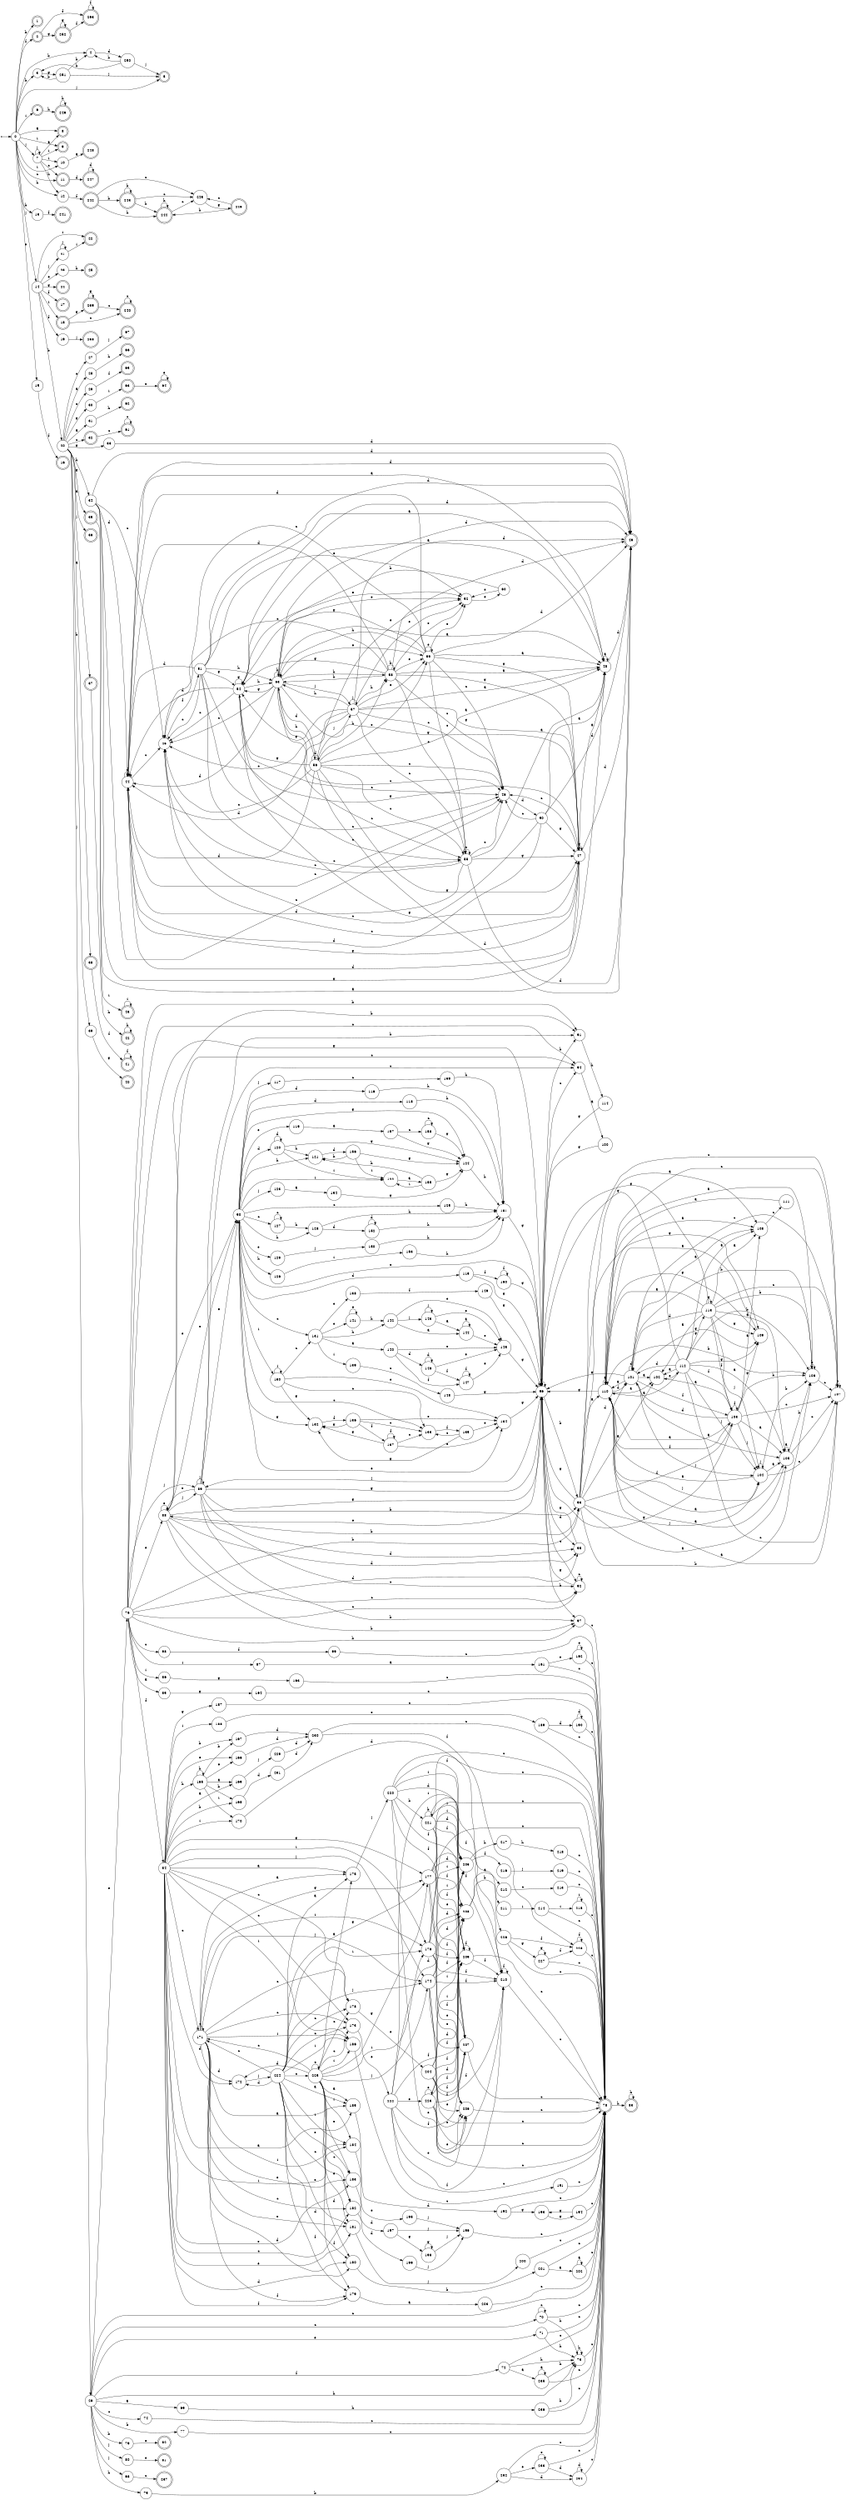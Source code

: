 digraph finite_state_machine {
rankdir=LR;
size="20,20";
node [shape = point]; "dummy0"
node [shape = circle]; "0";
"dummy0" -> "0";
node [shape = doublecircle]; "1";node [shape = doublecircle]; "2";node [shape = circle]; "3";
node [shape = circle]; "4";
node [shape = doublecircle]; "5";node [shape = doublecircle]; "6";node [shape = circle]; "7";
node [shape = doublecircle]; "8";node [shape = doublecircle]; "9";node [shape = circle]; "10";
node [shape = doublecircle]; "11";node [shape = circle]; "12";
node [shape = circle]; "13";
node [shape = circle]; "14";
node [shape = circle]; "15";
node [shape = doublecircle]; "16";node [shape = doublecircle]; "17";node [shape = doublecircle]; "18";node [shape = circle]; "19";
node [shape = circle]; "20";
node [shape = circle]; "21";
node [shape = doublecircle]; "22";node [shape = circle]; "23";
node [shape = doublecircle]; "24";node [shape = doublecircle]; "25";node [shape = circle]; "26";
node [shape = circle]; "27";
node [shape = circle]; "28";
node [shape = circle]; "29";
node [shape = circle]; "30";
node [shape = circle]; "31";
node [shape = doublecircle]; "32";node [shape = circle]; "33";
node [shape = circle]; "34";
node [shape = doublecircle]; "35";node [shape = doublecircle]; "36";node [shape = doublecircle]; "37";node [shape = doublecircle]; "38";node [shape = circle]; "39";
node [shape = doublecircle]; "40";node [shape = doublecircle]; "41";node [shape = doublecircle]; "42";node [shape = doublecircle]; "43";node [shape = circle]; "44";
node [shape = circle]; "45";
node [shape = circle]; "46";
node [shape = circle]; "47";
node [shape = circle]; "48";
node [shape = doublecircle]; "49";node [shape = circle]; "50";
node [shape = circle]; "51";
node [shape = circle]; "52";
node [shape = circle]; "53";
node [shape = circle]; "54";
node [shape = circle]; "55";
node [shape = circle]; "56";
node [shape = circle]; "57";
node [shape = circle]; "58";
node [shape = circle]; "59";
node [shape = circle]; "60";
node [shape = doublecircle]; "61";node [shape = doublecircle]; "62";node [shape = doublecircle]; "63";node [shape = doublecircle]; "64";node [shape = doublecircle]; "65";node [shape = doublecircle]; "66";node [shape = doublecircle]; "67";node [shape = circle]; "68";
node [shape = circle]; "69";
node [shape = circle]; "70";
node [shape = circle]; "71";
node [shape = circle]; "72";
node [shape = circle]; "73";
node [shape = circle]; "74";
node [shape = circle]; "75";
node [shape = circle]; "76";
node [shape = circle]; "77";
node [shape = doublecircle]; "78";node [shape = circle]; "79";
node [shape = circle]; "80";
node [shape = doublecircle]; "81";node [shape = doublecircle]; "82";node [shape = doublecircle]; "83";node [shape = circle]; "84";
node [shape = circle]; "85";
node [shape = circle]; "86";
node [shape = circle]; "87";
node [shape = circle]; "88";
node [shape = circle]; "89";
node [shape = circle]; "90";
node [shape = circle]; "91";
node [shape = circle]; "92";
node [shape = circle]; "93";
node [shape = circle]; "94";
node [shape = circle]; "95";
node [shape = circle]; "96";
node [shape = circle]; "97";
node [shape = circle]; "98";
node [shape = circle]; "99";
node [shape = circle]; "100";
node [shape = circle]; "101";
node [shape = circle]; "102";
node [shape = circle]; "103";
node [shape = circle]; "104";
node [shape = circle]; "105";
node [shape = circle]; "106";
node [shape = circle]; "107";
node [shape = circle]; "108";
node [shape = circle]; "109";
node [shape = circle]; "110";
node [shape = circle]; "111";
node [shape = circle]; "112";
node [shape = circle]; "113";
node [shape = circle]; "114";
node [shape = circle]; "115";
node [shape = circle]; "116";
node [shape = circle]; "117";
node [shape = circle]; "118";
node [shape = circle]; "119";
node [shape = circle]; "120";
node [shape = circle]; "121";
node [shape = circle]; "122";
node [shape = circle]; "123";
node [shape = circle]; "124";
node [shape = circle]; "125";
node [shape = circle]; "126";
node [shape = circle]; "127";
node [shape = circle]; "128";
node [shape = circle]; "129";
node [shape = circle]; "130";
node [shape = circle]; "131";
node [shape = circle]; "132";
node [shape = circle]; "133";
node [shape = circle]; "134";
node [shape = circle]; "135";
node [shape = circle]; "136";
node [shape = circle]; "137";
node [shape = circle]; "138";
node [shape = circle]; "139";
node [shape = circle]; "140";
node [shape = circle]; "141";
node [shape = circle]; "142";
node [shape = circle]; "143";
node [shape = circle]; "144";
node [shape = circle]; "145";
node [shape = circle]; "146";
node [shape = circle]; "147";
node [shape = circle]; "148";
node [shape = circle]; "149";
node [shape = circle]; "150";
node [shape = circle]; "151";
node [shape = circle]; "152";
node [shape = circle]; "153";
node [shape = circle]; "154";
node [shape = circle]; "155";
node [shape = circle]; "156";
node [shape = circle]; "157";
node [shape = circle]; "158";
node [shape = circle]; "159";
node [shape = circle]; "160";
node [shape = circle]; "161";
node [shape = circle]; "162";
node [shape = circle]; "163";
node [shape = circle]; "164";
node [shape = circle]; "165";
node [shape = circle]; "166";
node [shape = circle]; "167";
node [shape = circle]; "168";
node [shape = circle]; "169";
node [shape = circle]; "170";
node [shape = circle]; "171";
node [shape = circle]; "172";
node [shape = circle]; "173";
node [shape = circle]; "174";
node [shape = circle]; "175";
node [shape = circle]; "176";
node [shape = circle]; "177";
node [shape = circle]; "178";
node [shape = circle]; "179";
node [shape = circle]; "180";
node [shape = circle]; "181";
node [shape = circle]; "182";
node [shape = circle]; "183";
node [shape = circle]; "184";
node [shape = circle]; "185";
node [shape = circle]; "186";
node [shape = circle]; "187";
node [shape = circle]; "188";
node [shape = circle]; "189";
node [shape = circle]; "190";
node [shape = circle]; "191";
node [shape = circle]; "192";
node [shape = circle]; "193";
node [shape = circle]; "194";
node [shape = circle]; "195";
node [shape = circle]; "196";
node [shape = circle]; "197";
node [shape = circle]; "198";
node [shape = circle]; "199";
node [shape = circle]; "200";
node [shape = circle]; "201";
node [shape = circle]; "202";
node [shape = circle]; "203";
node [shape = circle]; "204";
node [shape = circle]; "205";
node [shape = circle]; "206";
node [shape = circle]; "207";
node [shape = circle]; "208";
node [shape = circle]; "209";
node [shape = circle]; "210";
node [shape = circle]; "211";
node [shape = circle]; "212";
node [shape = circle]; "213";
node [shape = circle]; "214";
node [shape = circle]; "215";
node [shape = circle]; "216";
node [shape = circle]; "217";
node [shape = circle]; "218";
node [shape = circle]; "219";
node [shape = circle]; "220";
node [shape = circle]; "221";
node [shape = circle]; "222";
node [shape = circle]; "223";
node [shape = circle]; "224";
node [shape = circle]; "225";
node [shape = circle]; "226";
node [shape = circle]; "227";
node [shape = circle]; "228";
node [shape = circle]; "229";
node [shape = circle]; "230";
node [shape = circle]; "231";
node [shape = circle]; "232";
node [shape = circle]; "233";
node [shape = circle]; "234";
node [shape = circle]; "235";
node [shape = circle]; "236";
node [shape = doublecircle]; "237";node [shape = doublecircle]; "238";node [shape = doublecircle]; "239";node [shape = doublecircle]; "240";node [shape = doublecircle]; "241";node [shape = doublecircle]; "242";node [shape = doublecircle]; "243";node [shape = doublecircle]; "244";node [shape = circle]; "245";
node [shape = doublecircle]; "246";node [shape = doublecircle]; "247";node [shape = doublecircle]; "248";node [shape = doublecircle]; "249";node [shape = circle]; "250";
node [shape = circle]; "251";
node [shape = doublecircle]; "252";node [shape = doublecircle]; "253";"0" -> "1" [label = "b"];
 "0" -> "3" [label = "b"];
 "0" -> "4" [label = "b"];
 "0" -> "13" [label = "b"];
 "0" -> "2" [label = "f"];
 "0" -> "5" [label = "j"];
 "0" -> "14" [label = "j"];
 "0" -> "7" [label = "j"];
 "0" -> "9" [label = "i"];
 "0" -> "10" [label = "i"];
 "0" -> "6" [label = "i"];
 "0" -> "8" [label = "a"];
 "0" -> "11" [label = "c"];
 "0" -> "12" [label = "h"];
 "0" -> "15" [label = "e"];
 "15" -> "16" [label = "f"];
 "14" -> "17" [label = "f"];
 "14" -> "19" [label = "f"];
 "14" -> "18" [label = "i"];
 "14" -> "22" [label = "i"];
 "14" -> "20" [label = "b"];
 "14" -> "21" [label = "j"];
 "14" -> "23" [label = "e"];
 "14" -> "24" [label = "g"];
 "23" -> "25" [label = "h"];
 "21" -> "21" [label = "j"];
 "21" -> "22" [label = "i"];
 "20" -> "26" [label = "j"];
 "20" -> "37" [label = "j"];
 "20" -> "27" [label = "e"];
 "20" -> "29" [label = "e"];
 "20" -> "38" [label = "a"];
 "20" -> "28" [label = "a"];
 "20" -> "36" [label = "a"];
 "20" -> "31" [label = "a"];
 "20" -> "33" [label = "g"];
 "20" -> "35" [label = "g"];
 "20" -> "30" [label = "g"];
 "20" -> "32" [label = "c"];
 "20" -> "34" [label = "h"];
 "20" -> "39" [label = "b"];
 "39" -> "40" [label = "g"];
 "38" -> "41" [label = "f"];
 "41" -> "41" [label = "f"];
 "37" -> "42" [label = "h"];
 "42" -> "42" [label = "h"];
 "35" -> "43" [label = "i"];
 "43" -> "43" [label = "i"];
 "34" -> "49" [label = "d"];
 "34" -> "44" [label = "d"];
 "34" -> "45" [label = "c"];
 "34" -> "46" [label = "c"];
 "34" -> "47" [label = "g"];
 "34" -> "48" [label = "a"];
 "48" -> "48" [label = "a"];
 "48" -> "49" [label = "d"];
 "47" -> "47" [label = "g"];
 "47" -> "49" [label = "d"];
 "47" -> "44" [label = "d"];
 "47" -> "45" [label = "c"];
 "47" -> "46" [label = "c"];
 "47" -> "48" [label = "a"];
 "46" -> "50" [label = "d"];
 "50" -> "45" [label = "c"];
 "50" -> "46" [label = "c"];
 "50" -> "49" [label = "d"];
 "50" -> "44" [label = "d"];
 "50" -> "47" [label = "g"];
 "50" -> "48" [label = "a"];
 "45" -> "51" [label = "f"];
 "51" -> "45" [label = "c"];
 "51" -> "46" [label = "c"];
 "51" -> "55" [label = "c"];
 "51" -> "52" [label = "e"];
 "51" -> "53" [label = "h"];
 "51" -> "54" [label = "g"];
 "51" -> "47" [label = "g"];
 "51" -> "49" [label = "d"];
 "51" -> "44" [label = "d"];
 "51" -> "48" [label = "a"];
 "55" -> "45" [label = "c"];
 "55" -> "46" [label = "c"];
 "55" -> "55" [label = "c"];
 "55" -> "49" [label = "d"];
 "55" -> "44" [label = "d"];
 "55" -> "47" [label = "g"];
 "55" -> "48" [label = "a"];
 "54" -> "54" [label = "g"];
 "54" -> "47" [label = "g"];
 "54" -> "52" [label = "e"];
 "54" -> "53" [label = "h"];
 "54" -> "45" [label = "c"];
 "54" -> "46" [label = "c"];
 "54" -> "55" [label = "c"];
 "54" -> "49" [label = "d"];
 "54" -> "44" [label = "d"];
 "54" -> "48" [label = "a"];
 "53" -> "58" [label = "h"];
 "53" -> "53" [label = "h"];
 "53" -> "59" [label = "e"];
 "53" -> "52" [label = "e"];
 "53" -> "56" [label = "d"];
 "53" -> "49" [label = "d"];
 "53" -> "44" [label = "d"];
 "53" -> "57" [label = "j"];
 "53" -> "54" [label = "g"];
 "53" -> "47" [label = "g"];
 "53" -> "45" [label = "c"];
 "53" -> "46" [label = "c"];
 "53" -> "55" [label = "c"];
 "53" -> "48" [label = "a"];
 "59" -> "59" [label = "e"];
 "59" -> "52" [label = "e"];
 "59" -> "53" [label = "h"];
 "59" -> "54" [label = "g"];
 "59" -> "47" [label = "g"];
 "59" -> "45" [label = "c"];
 "59" -> "46" [label = "c"];
 "59" -> "55" [label = "c"];
 "59" -> "49" [label = "d"];
 "59" -> "44" [label = "d"];
 "59" -> "48" [label = "a"];
 "58" -> "58" [label = "h"];
 "58" -> "53" [label = "h"];
 "58" -> "59" [label = "e"];
 "58" -> "52" [label = "e"];
 "58" -> "54" [label = "g"];
 "58" -> "47" [label = "g"];
 "58" -> "45" [label = "c"];
 "58" -> "46" [label = "c"];
 "58" -> "55" [label = "c"];
 "58" -> "49" [label = "d"];
 "58" -> "44" [label = "d"];
 "58" -> "48" [label = "a"];
 "57" -> "57" [label = "j"];
 "57" -> "59" [label = "e"];
 "57" -> "52" [label = "e"];
 "57" -> "58" [label = "h"];
 "57" -> "53" [label = "h"];
 "57" -> "54" [label = "g"];
 "57" -> "47" [label = "g"];
 "57" -> "45" [label = "c"];
 "57" -> "46" [label = "c"];
 "57" -> "55" [label = "c"];
 "57" -> "49" [label = "d"];
 "57" -> "44" [label = "d"];
 "57" -> "48" [label = "a"];
 "56" -> "56" [label = "d"];
 "56" -> "49" [label = "d"];
 "56" -> "44" [label = "d"];
 "56" -> "59" [label = "e"];
 "56" -> "52" [label = "e"];
 "56" -> "58" [label = "h"];
 "56" -> "53" [label = "h"];
 "56" -> "57" [label = "j"];
 "56" -> "54" [label = "g"];
 "56" -> "47" [label = "g"];
 "56" -> "45" [label = "c"];
 "56" -> "46" [label = "c"];
 "56" -> "55" [label = "c"];
 "56" -> "48" [label = "a"];
 "52" -> "60" [label = "e"];
 "60" -> "52" [label = "e"];
 "60" -> "53" [label = "h"];
 "44" -> "49" [label = "d"];
 "44" -> "44" [label = "d"];
 "44" -> "45" [label = "c"];
 "44" -> "46" [label = "c"];
 "44" -> "47" [label = "g"];
 "44" -> "48" [label = "a"];
 "33" -> "49" [label = "d"];
 "32" -> "61" [label = "c"];
 "61" -> "61" [label = "c"];
 "31" -> "62" [label = "h"];
 "30" -> "63" [label = "i"];
 "63" -> "64" [label = "e"];
 "64" -> "64" [label = "e"];
 "29" -> "65" [label = "f"];
 "28" -> "66" [label = "h"];
 "27" -> "67" [label = "j"];
 "26" -> "80" [label = "j"];
 "26" -> "68" [label = "j"];
 "26" -> "69" [label = "a"];
 "26" -> "78" [label = "c"];
 "26" -> "74" [label = "c"];
 "26" -> "70" [label = "c"];
 "26" -> "76" [label = "e"];
 "26" -> "71" [label = "e"];
 "26" -> "72" [label = "f"];
 "26" -> "73" [label = "h"];
 "26" -> "75" [label = "h"];
 "26" -> "77" [label = "b"];
 "26" -> "79" [label = "b"];
 "80" -> "81" [label = "e"];
 "79" -> "82" [label = "e"];
 "78" -> "83" [label = "h"];
 "83" -> "83" [label = "h"];
 "77" -> "78" [label = "c"];
 "76" -> "84" [label = "f"];
 "76" -> "85" [label = "a"];
 "76" -> "86" [label = "i"];
 "76" -> "87" [label = "i"];
 "76" -> "88" [label = "e"];
 "76" -> "90" [label = "e"];
 "76" -> "89" [label = "j"];
 "76" -> "97" [label = "b"];
 "76" -> "91" [label = "b"];
 "76" -> "93" [label = "b"];
 "76" -> "98" [label = "c"];
 "76" -> "92" [label = "c"];
 "76" -> "94" [label = "c"];
 "76" -> "95" [label = "d"];
 "76" -> "96" [label = "g"];
 "98" -> "99" [label = "f"];
 "99" -> "78" [label = "c"];
 "97" -> "78" [label = "c"];
 "96" -> "96" [label = "g"];
 "96" -> "88" [label = "e"];
 "96" -> "90" [label = "e"];
 "96" -> "97" [label = "b"];
 "96" -> "91" [label = "b"];
 "96" -> "93" [label = "b"];
 "96" -> "92" [label = "c"];
 "96" -> "94" [label = "c"];
 "96" -> "95" [label = "d"];
 "96" -> "89" [label = "j"];
 "95" -> "96" [label = "g"];
 "94" -> "100" [label = "a"];
 "100" -> "96" [label = "g"];
 "93" -> "101" [label = "d"];
 "93" -> "105" [label = "a"];
 "93" -> "110" [label = "a"];
 "93" -> "108" [label = "a"];
 "93" -> "102" [label = "a"];
 "93" -> "103" [label = "f"];
 "93" -> "104" [label = "j"];
 "93" -> "106" [label = "b"];
 "93" -> "107" [label = "c"];
 "93" -> "96" [label = "g"];
 "93" -> "109" [label = "g"];
 "110" -> "105" [label = "a"];
 "110" -> "102" [label = "a"];
 "110" -> "108" [label = "a"];
 "110" -> "110" [label = "a"];
 "110" -> "104" [label = "j"];
 "110" -> "106" [label = "b"];
 "110" -> "107" [label = "c"];
 "110" -> "96" [label = "g"];
 "110" -> "109" [label = "g"];
 "110" -> "101" [label = "d"];
 "110" -> "103" [label = "f"];
 "109" -> "110" [label = "a"];
 "108" -> "111" [label = "c"];
 "111" -> "110" [label = "a"];
 "107" -> "107" [label = "c"];
 "107" -> "110" [label = "a"];
 "106" -> "106" [label = "b"];
 "106" -> "107" [label = "c"];
 "106" -> "110" [label = "a"];
 "105" -> "105" [label = "a"];
 "105" -> "110" [label = "a"];
 "105" -> "106" [label = "b"];
 "105" -> "107" [label = "c"];
 "104" -> "104" [label = "j"];
 "104" -> "105" [label = "a"];
 "104" -> "110" [label = "a"];
 "104" -> "106" [label = "b"];
 "104" -> "107" [label = "c"];
 "103" -> "103" [label = "f"];
 "103" -> "101" [label = "d"];
 "103" -> "105" [label = "a"];
 "103" -> "110" [label = "a"];
 "103" -> "108" [label = "a"];
 "103" -> "102" [label = "a"];
 "103" -> "104" [label = "j"];
 "103" -> "106" [label = "b"];
 "103" -> "107" [label = "c"];
 "103" -> "96" [label = "g"];
 "103" -> "109" [label = "g"];
 "102" -> "112" [label = "e"];
 "112" -> "105" [label = "a"];
 "112" -> "110" [label = "a"];
 "112" -> "108" [label = "a"];
 "112" -> "102" [label = "a"];
 "112" -> "96" [label = "g"];
 "112" -> "113" [label = "g"];
 "112" -> "109" [label = "g"];
 "112" -> "101" [label = "d"];
 "112" -> "103" [label = "f"];
 "112" -> "104" [label = "j"];
 "112" -> "106" [label = "b"];
 "112" -> "107" [label = "c"];
 "113" -> "96" [label = "g"];
 "113" -> "113" [label = "g"];
 "113" -> "109" [label = "g"];
 "113" -> "105" [label = "a"];
 "113" -> "110" [label = "a"];
 "113" -> "108" [label = "a"];
 "113" -> "102" [label = "a"];
 "113" -> "101" [label = "d"];
 "113" -> "103" [label = "f"];
 "113" -> "104" [label = "j"];
 "113" -> "106" [label = "b"];
 "113" -> "107" [label = "c"];
 "101" -> "101" [label = "d"];
 "101" -> "105" [label = "a"];
 "101" -> "110" [label = "a"];
 "101" -> "108" [label = "a"];
 "101" -> "102" [label = "a"];
 "101" -> "103" [label = "f"];
 "101" -> "104" [label = "j"];
 "101" -> "106" [label = "b"];
 "101" -> "107" [label = "c"];
 "101" -> "96" [label = "g"];
 "101" -> "109" [label = "g"];
 "92" -> "92" [label = "c"];
 "92" -> "96" [label = "g"];
 "91" -> "114" [label = "h"];
 "114" -> "96" [label = "g"];
 "90" -> "120" [label = "d"];
 "90" -> "115" [label = "d"];
 "90" -> "116" [label = "d"];
 "90" -> "118" [label = "d"];
 "90" -> "123" [label = "j"];
 "90" -> "117" [label = "j"];
 "90" -> "129" [label = "e"];
 "90" -> "134" [label = "e"];
 "90" -> "119" [label = "e"];
 "90" -> "128" [label = "h"];
 "90" -> "121" [label = "h"];
 "90" -> "126" [label = "h"];
 "90" -> "122" [label = "i"];
 "90" -> "130" [label = "i"];
 "90" -> "132" [label = "g"];
 "90" -> "124" [label = "g"];
 "90" -> "131" [label = "c"];
 "90" -> "125" [label = "c"];
 "90" -> "133" [label = "c"];
 "90" -> "127" [label = "c"];
 "134" -> "96" [label = "g"];
 "133" -> "135" [label = "f"];
 "135" -> "133" [label = "c"];
 "135" -> "132" [label = "g"];
 "135" -> "134" [label = "e"];
 "132" -> "136" [label = "f"];
 "136" -> "132" [label = "g"];
 "136" -> "137" [label = "f"];
 "136" -> "133" [label = "c"];
 "136" -> "134" [label = "e"];
 "137" -> "137" [label = "f"];
 "137" -> "132" [label = "g"];
 "137" -> "133" [label = "c"];
 "137" -> "134" [label = "e"];
 "131" -> "138" [label = "e"];
 "131" -> "141" [label = "e"];
 "131" -> "139" [label = "i"];
 "131" -> "140" [label = "a"];
 "131" -> "142" [label = "h"];
 "142" -> "143" [label = "j"];
 "142" -> "144" [label = "a"];
 "142" -> "145" [label = "e"];
 "145" -> "96" [label = "g"];
 "144" -> "144" [label = "a"];
 "144" -> "145" [label = "e"];
 "143" -> "143" [label = "j"];
 "143" -> "144" [label = "a"];
 "143" -> "145" [label = "e"];
 "141" -> "141" [label = "e"];
 "141" -> "142" [label = "h"];
 "140" -> "146" [label = "d"];
 "140" -> "147" [label = "f"];
 "140" -> "145" [label = "e"];
 "147" -> "147" [label = "f"];
 "147" -> "145" [label = "e"];
 "146" -> "146" [label = "d"];
 "146" -> "147" [label = "f"];
 "146" -> "145" [label = "e"];
 "139" -> "148" [label = "c"];
 "148" -> "96" [label = "g"];
 "138" -> "149" [label = "f"];
 "149" -> "96" [label = "g"];
 "130" -> "130" [label = "i"];
 "130" -> "131" [label = "c"];
 "130" -> "133" [label = "c"];
 "130" -> "132" [label = "g"];
 "130" -> "134" [label = "e"];
 "129" -> "150" [label = "j"];
 "150" -> "151" [label = "h"];
 "151" -> "96" [label = "g"];
 "128" -> "152" [label = "d"];
 "128" -> "151" [label = "h"];
 "152" -> "152" [label = "d"];
 "152" -> "151" [label = "h"];
 "127" -> "127" [label = "c"];
 "127" -> "128" [label = "h"];
 "126" -> "153" [label = "i"];
 "153" -> "151" [label = "h"];
 "125" -> "151" [label = "h"];
 "124" -> "151" [label = "h"];
 "123" -> "154" [label = "a"];
 "154" -> "124" [label = "g"];
 "122" -> "155" [label = "a"];
 "155" -> "122" [label = "i"];
 "155" -> "121" [label = "h"];
 "155" -> "124" [label = "g"];
 "121" -> "156" [label = "d"];
 "156" -> "121" [label = "h"];
 "156" -> "122" [label = "i"];
 "156" -> "124" [label = "g"];
 "120" -> "120" [label = "d"];
 "120" -> "121" [label = "h"];
 "120" -> "122" [label = "i"];
 "120" -> "124" [label = "g"];
 "119" -> "157" [label = "a"];
 "157" -> "158" [label = "c"];
 "157" -> "124" [label = "g"];
 "158" -> "158" [label = "c"];
 "158" -> "124" [label = "g"];
 "118" -> "151" [label = "h"];
 "117" -> "159" [label = "c"];
 "159" -> "151" [label = "h"];
 "116" -> "151" [label = "h"];
 "115" -> "160" [label = "f"];
 "115" -> "96" [label = "g"];
 "160" -> "160" [label = "f"];
 "160" -> "96" [label = "g"];
 "89" -> "89" [label = "j"];
 "89" -> "88" [label = "e"];
 "89" -> "90" [label = "e"];
 "89" -> "97" [label = "b"];
 "89" -> "91" [label = "b"];
 "89" -> "93" [label = "b"];
 "89" -> "92" [label = "c"];
 "89" -> "94" [label = "c"];
 "89" -> "95" [label = "d"];
 "89" -> "96" [label = "g"];
 "88" -> "88" [label = "e"];
 "88" -> "90" [label = "e"];
 "88" -> "89" [label = "j"];
 "88" -> "97" [label = "b"];
 "88" -> "91" [label = "b"];
 "88" -> "93" [label = "b"];
 "88" -> "92" [label = "c"];
 "88" -> "94" [label = "c"];
 "88" -> "95" [label = "d"];
 "88" -> "96" [label = "g"];
 "87" -> "161" [label = "a"];
 "161" -> "162" [label = "e"];
 "161" -> "78" [label = "c"];
 "162" -> "162" [label = "e"];
 "162" -> "78" [label = "c"];
 "86" -> "163" [label = "g"];
 "163" -> "78" [label = "c"];
 "85" -> "164" [label = "g"];
 "164" -> "78" [label = "c"];
 "84" -> "165" [label = "h"];
 "84" -> "181" [label = "e"];
 "84" -> "166" [label = "e"];
 "84" -> "183" [label = "e"];
 "84" -> "168" [label = "b"];
 "84" -> "167" [label = "b"];
 "84" -> "169" [label = "a"];
 "84" -> "185" [label = "a"];
 "84" -> "175" [label = "a"];
 "84" -> "176" [label = "i"];
 "84" -> "184" [label = "i"];
 "84" -> "186" [label = "i"];
 "84" -> "170" [label = "i"];
 "84" -> "188" [label = "i"];
 "84" -> "178" [label = "c"];
 "84" -> "171" [label = "c"];
 "84" -> "173" [label = "c"];
 "84" -> "182" [label = "c"];
 "84" -> "180" [label = "d"];
 "84" -> "172" [label = "d"];
 "84" -> "174" [label = "j"];
 "84" -> "177" [label = "g"];
 "84" -> "187" [label = "g"];
 "84" -> "179" [label = "f"];
 "188" -> "189" [label = "e"];
 "189" -> "190" [label = "d"];
 "189" -> "78" [label = "c"];
 "190" -> "190" [label = "d"];
 "190" -> "78" [label = "c"];
 "187" -> "78" [label = "c"];
 "186" -> "191" [label = "c"];
 "191" -> "78" [label = "c"];
 "185" -> "192" [label = "d"];
 "192" -> "193" [label = "g"];
 "192" -> "78" [label = "c"];
 "193" -> "194" [label = "g"];
 "194" -> "193" [label = "g"];
 "194" -> "78" [label = "c"];
 "184" -> "195" [label = "e"];
 "195" -> "196" [label = "j"];
 "196" -> "78" [label = "c"];
 "183" -> "197" [label = "d"];
 "197" -> "198" [label = "g"];
 "197" -> "196" [label = "j"];
 "198" -> "198" [label = "g"];
 "198" -> "196" [label = "j"];
 "182" -> "199" [label = "d"];
 "199" -> "196" [label = "j"];
 "181" -> "200" [label = "j"];
 "200" -> "78" [label = "c"];
 "180" -> "201" [label = "b"];
 "201" -> "202" [label = "a"];
 "201" -> "78" [label = "c"];
 "202" -> "202" [label = "a"];
 "202" -> "78" [label = "c"];
 "179" -> "203" [label = "a"];
 "203" -> "78" [label = "c"];
 "178" -> "204" [label = "e"];
 "204" -> "205" [label = "i"];
 "204" -> "206" [label = "e"];
 "204" -> "209" [label = "f"];
 "204" -> "210" [label = "f"];
 "204" -> "207" [label = "f"];
 "204" -> "208" [label = "d"];
 "204" -> "78" [label = "c"];
 "210" -> "210" [label = "f"];
 "210" -> "78" [label = "c"];
 "209" -> "209" [label = "f"];
 "209" -> "210" [label = "f"];
 "209" -> "78" [label = "c"];
 "208" -> "211" [label = "b"];
 "208" -> "212" [label = "a"];
 "212" -> "213" [label = "c"];
 "213" -> "78" [label = "c"];
 "211" -> "214" [label = "i"];
 "214" -> "215" [label = "i"];
 "214" -> "78" [label = "c"];
 "215" -> "215" [label = "i"];
 "215" -> "78" [label = "c"];
 "207" -> "78" [label = "c"];
 "206" -> "78" [label = "c"];
 "205" -> "216" [label = "f"];
 "205" -> "217" [label = "h"];
 "217" -> "218" [label = "h"];
 "218" -> "78" [label = "c"];
 "216" -> "219" [label = "j"];
 "219" -> "78" [label = "c"];
 "177" -> "205" [label = "i"];
 "177" -> "206" [label = "e"];
 "177" -> "209" [label = "f"];
 "177" -> "210" [label = "f"];
 "177" -> "207" [label = "f"];
 "177" -> "208" [label = "d"];
 "177" -> "78" [label = "c"];
 "176" -> "205" [label = "i"];
 "176" -> "206" [label = "e"];
 "176" -> "209" [label = "f"];
 "176" -> "210" [label = "f"];
 "176" -> "207" [label = "f"];
 "176" -> "208" [label = "d"];
 "176" -> "78" [label = "c"];
 "175" -> "220" [label = "j"];
 "220" -> "221" [label = "b"];
 "220" -> "205" [label = "i"];
 "220" -> "206" [label = "e"];
 "220" -> "209" [label = "f"];
 "220" -> "210" [label = "f"];
 "220" -> "207" [label = "f"];
 "220" -> "208" [label = "d"];
 "220" -> "78" [label = "c"];
 "221" -> "221" [label = "b"];
 "221" -> "205" [label = "i"];
 "221" -> "206" [label = "e"];
 "221" -> "209" [label = "f"];
 "221" -> "210" [label = "f"];
 "221" -> "207" [label = "f"];
 "221" -> "208" [label = "d"];
 "221" -> "78" [label = "c"];
 "174" -> "205" [label = "i"];
 "174" -> "206" [label = "e"];
 "174" -> "209" [label = "f"];
 "174" -> "210" [label = "f"];
 "174" -> "207" [label = "f"];
 "174" -> "208" [label = "d"];
 "174" -> "78" [label = "c"];
 "173" -> "222" [label = "e"];
 "222" -> "206" [label = "e"];
 "222" -> "223" [label = "e"];
 "222" -> "205" [label = "i"];
 "222" -> "209" [label = "f"];
 "222" -> "210" [label = "f"];
 "222" -> "207" [label = "f"];
 "222" -> "208" [label = "d"];
 "222" -> "78" [label = "c"];
 "223" -> "206" [label = "e"];
 "223" -> "223" [label = "e"];
 "223" -> "205" [label = "i"];
 "223" -> "209" [label = "f"];
 "223" -> "210" [label = "f"];
 "223" -> "207" [label = "f"];
 "223" -> "208" [label = "d"];
 "223" -> "78" [label = "c"];
 "172" -> "224" [label = "j"];
 "224" -> "180" [label = "d"];
 "224" -> "172" [label = "d"];
 "224" -> "225" [label = "c"];
 "224" -> "178" [label = "c"];
 "224" -> "182" [label = "c"];
 "224" -> "171" [label = "c"];
 "224" -> "173" [label = "c"];
 "224" -> "174" [label = "j"];
 "224" -> "185" [label = "a"];
 "224" -> "175" [label = "a"];
 "224" -> "176" [label = "i"];
 "224" -> "186" [label = "i"];
 "224" -> "184" [label = "i"];
 "224" -> "177" [label = "g"];
 "224" -> "179" [label = "f"];
 "224" -> "181" [label = "e"];
 "224" -> "183" [label = "e"];
 "225" -> "225" [label = "c"];
 "225" -> "178" [label = "c"];
 "225" -> "182" [label = "c"];
 "225" -> "171" [label = "c"];
 "225" -> "173" [label = "c"];
 "225" -> "180" [label = "d"];
 "225" -> "172" [label = "d"];
 "225" -> "174" [label = "j"];
 "225" -> "185" [label = "a"];
 "225" -> "175" [label = "a"];
 "225" -> "176" [label = "i"];
 "225" -> "186" [label = "i"];
 "225" -> "184" [label = "i"];
 "225" -> "177" [label = "g"];
 "225" -> "179" [label = "f"];
 "225" -> "181" [label = "e"];
 "225" -> "183" [label = "e"];
 "171" -> "178" [label = "c"];
 "171" -> "171" [label = "c"];
 "171" -> "173" [label = "c"];
 "171" -> "182" [label = "c"];
 "171" -> "180" [label = "d"];
 "171" -> "172" [label = "d"];
 "171" -> "174" [label = "j"];
 "171" -> "185" [label = "a"];
 "171" -> "175" [label = "a"];
 "171" -> "176" [label = "i"];
 "171" -> "186" [label = "i"];
 "171" -> "184" [label = "i"];
 "171" -> "177" [label = "g"];
 "171" -> "179" [label = "f"];
 "171" -> "181" [label = "e"];
 "171" -> "183" [label = "e"];
 "170" -> "226" [label = "d"];
 "226" -> "227" [label = "g"];
 "226" -> "228" [label = "f"];
 "226" -> "78" [label = "c"];
 "228" -> "228" [label = "f"];
 "228" -> "78" [label = "c"];
 "227" -> "227" [label = "g"];
 "227" -> "228" [label = "f"];
 "227" -> "78" [label = "c"];
 "169" -> "229" [label = "j"];
 "229" -> "230" [label = "d"];
 "230" -> "228" [label = "f"];
 "230" -> "78" [label = "c"];
 "168" -> "231" [label = "d"];
 "231" -> "230" [label = "d"];
 "167" -> "230" [label = "d"];
 "166" -> "230" [label = "d"];
 "165" -> "165" [label = "h"];
 "165" -> "166" [label = "e"];
 "165" -> "168" [label = "b"];
 "165" -> "167" [label = "b"];
 "165" -> "169" [label = "a"];
 "165" -> "170" [label = "i"];
 "75" -> "232" [label = "b"];
 "232" -> "233" [label = "e"];
 "232" -> "234" [label = "d"];
 "232" -> "78" [label = "c"];
 "234" -> "234" [label = "d"];
 "234" -> "78" [label = "c"];
 "233" -> "233" [label = "e"];
 "233" -> "234" [label = "d"];
 "233" -> "78" [label = "c"];
 "74" -> "78" [label = "c"];
 "73" -> "73" [label = "h"];
 "73" -> "78" [label = "c"];
 "72" -> "235" [label = "a"];
 "72" -> "73" [label = "h"];
 "72" -> "78" [label = "c"];
 "235" -> "235" [label = "a"];
 "235" -> "73" [label = "h"];
 "235" -> "78" [label = "c"];
 "71" -> "73" [label = "h"];
 "71" -> "78" [label = "c"];
 "70" -> "78" [label = "c"];
 "70" -> "70" [label = "c"];
 "70" -> "73" [label = "h"];
 "69" -> "236" [label = "h"];
 "236" -> "73" [label = "h"];
 "236" -> "78" [label = "c"];
 "68" -> "237" [label = "c"];
 "19" -> "238" [label = "j"];
 "18" -> "239" [label = "g"];
 "18" -> "240" [label = "c"];
 "240" -> "240" [label = "c"];
 "239" -> "239" [label = "g"];
 "239" -> "240" [label = "c"];
 "13" -> "241" [label = "f"];
 "12" -> "242" [label = "f"];
 "242" -> "243" [label = "b"];
 "242" -> "244" [label = "h"];
 "242" -> "245" [label = "c"];
 "245" -> "246" [label = "g"];
 "246" -> "245" [label = "c"];
 "246" -> "244" [label = "h"];
 "244" -> "244" [label = "h"];
 "244" -> "245" [label = "c"];
 "243" -> "243" [label = "b"];
 "243" -> "244" [label = "h"];
 "243" -> "245" [label = "c"];
 "11" -> "247" [label = "d"];
 "247" -> "247" [label = "d"];
 "10" -> "248" [label = "a"];
 "7" -> "7" [label = "j"];
 "7" -> "8" [label = "a"];
 "7" -> "9" [label = "i"];
 "7" -> "10" [label = "i"];
 "7" -> "11" [label = "c"];
 "7" -> "12" [label = "h"];
 "6" -> "249" [label = "h"];
 "249" -> "249" [label = "h"];
 "4" -> "250" [label = "d"];
 "250" -> "3" [label = "b"];
 "250" -> "4" [label = "b"];
 "250" -> "5" [label = "j"];
 "3" -> "251" [label = "g"];
 "251" -> "3" [label = "b"];
 "251" -> "4" [label = "b"];
 "251" -> "5" [label = "j"];
 "2" -> "252" [label = "g"];
 "2" -> "253" [label = "f"];
 "253" -> "253" [label = "f"];
 "252" -> "252" [label = "g"];
 "252" -> "253" [label = "f"];
 }
